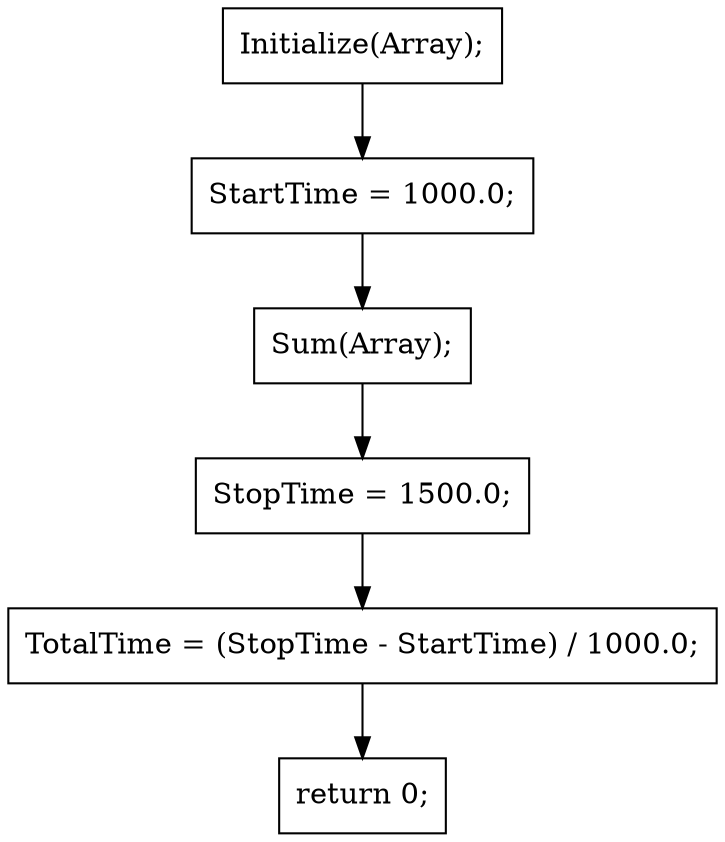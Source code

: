 digraph Test_CFG {
    node [shape=box];
    N1 [label="Initialize(Array);"];
    N2 [label="StartTime = 1000.0;"];
    N3 [label="Sum(Array);"];
    N4 [label="StopTime = 1500.0;"];
    N5 [label="TotalTime = (StopTime - StartTime) / 1000.0;"];
    N6 [label="return 0;"];
    N1 -> N2 -> N3 -> N4 -> N5 -> N6;
}